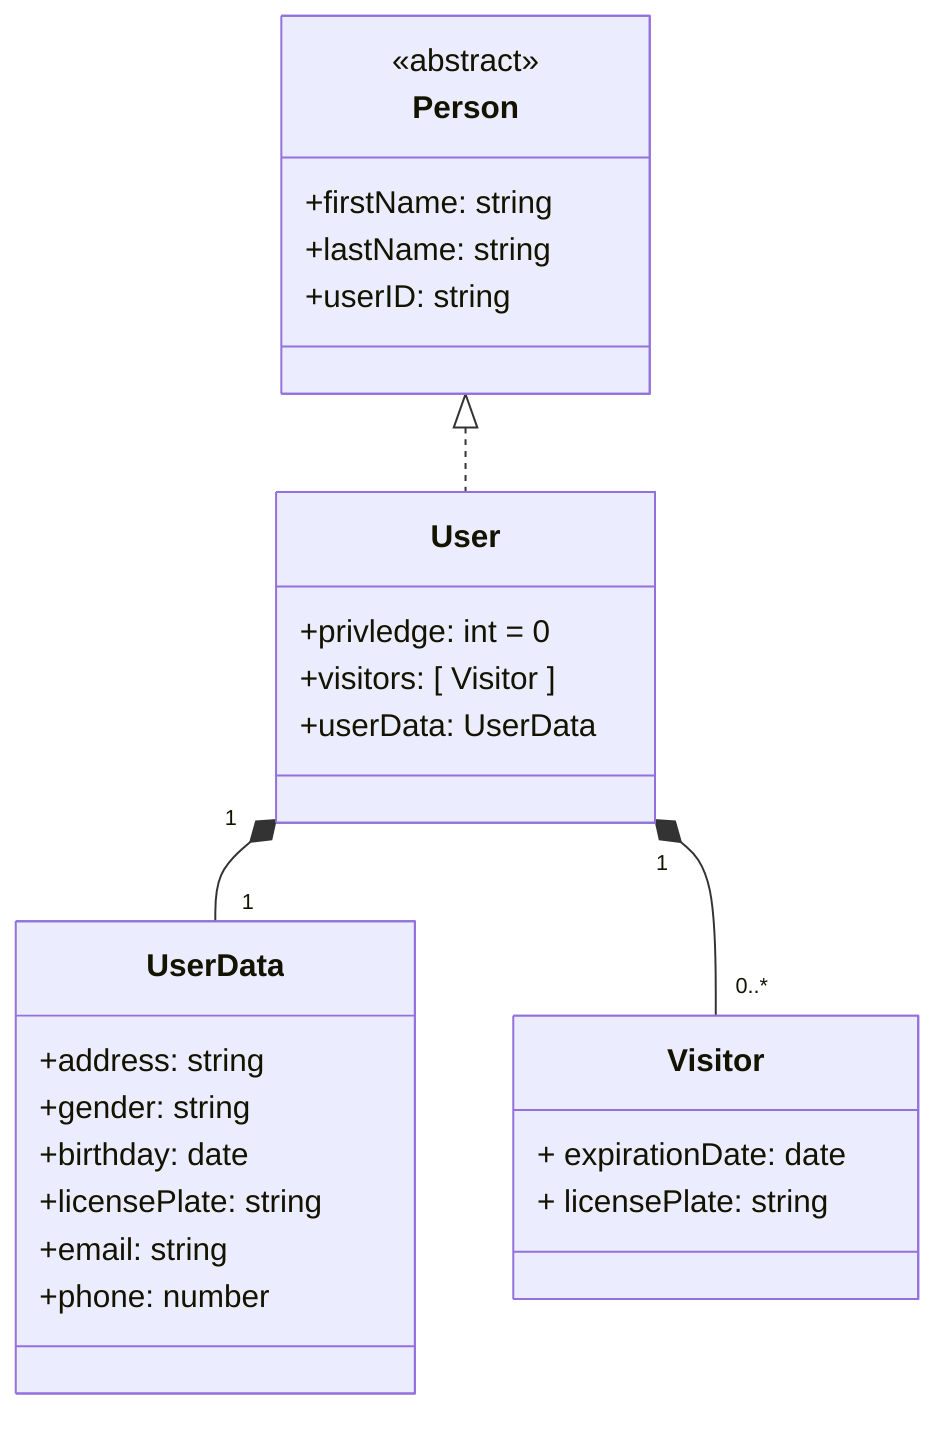 classDiagram
	Person <|.. User
	User "1" *-- "1" UserData
	User "1" *-- "0..*" Visitor
	
	class Person {
	<<abstract>>
		+firstName: string
		+lastName: string
		+userID: string
	}

	class User {
		+privledge: int = 0
		+visitors: [ Visitor ]
		+userData: UserData

	}

	class UserData {
		+address: string
		+gender: string
		+birthday: date
		+licensePlate: string
		+email: string
		+phone: number
	}

	class Visitor {
		+ expirationDate: date
		+ licensePlate: string
	}